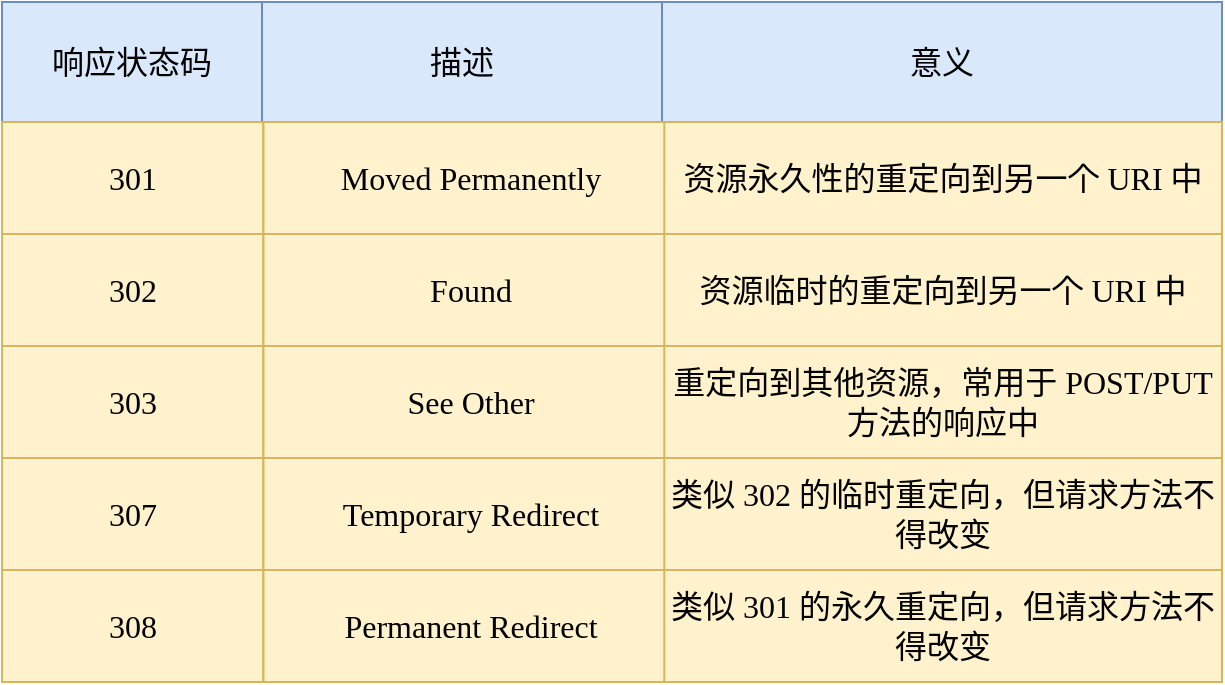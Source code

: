 <mxfile version="14.4.0" type="github">
  <diagram id="Aa-ynSinehAqvtTTWTuL" name="第 1 页">
    <mxGraphModel dx="830" dy="541" grid="1" gridSize="10" guides="1" tooltips="1" connect="1" arrows="1" fold="1" page="1" pageScale="1" pageWidth="827" pageHeight="1169" math="0" shadow="0">
      <root>
        <mxCell id="0" />
        <mxCell id="1" parent="0" />
        <mxCell id="v3veHn6MYHzDtGuoauzr-1" value="响应状态码" style="rounded=0;whiteSpace=wrap;fontSize=16;fontFamily=Times New Roman;html=1;fillColor=#dae8fc;strokeColor=#6c8ebf;" vertex="1" parent="1">
          <mxGeometry x="110" y="110" width="130" height="60" as="geometry" />
        </mxCell>
        <mxCell id="v3veHn6MYHzDtGuoauzr-2" value="描述" style="rounded=0;whiteSpace=wrap;fontSize=16;fontFamily=Times New Roman;html=1;fillColor=#dae8fc;strokeColor=#6c8ebf;" vertex="1" parent="1">
          <mxGeometry x="240" y="110" width="200" height="60" as="geometry" />
        </mxCell>
        <mxCell id="v3veHn6MYHzDtGuoauzr-3" value="意义" style="rounded=0;whiteSpace=wrap;fontSize=16;fontFamily=Times New Roman;html=1;fillColor=#dae8fc;strokeColor=#6c8ebf;" vertex="1" parent="1">
          <mxGeometry x="440" y="110" width="280" height="60" as="geometry" />
        </mxCell>
        <mxCell id="v3veHn6MYHzDtGuoauzr-20" value="" style="group" vertex="1" connectable="0" parent="1">
          <mxGeometry x="110" y="170" width="610" height="280" as="geometry" />
        </mxCell>
        <mxCell id="v3veHn6MYHzDtGuoauzr-4" value="301" style="rounded=0;whiteSpace=wrap;fontSize=16;fontFamily=Times New Roman;html=1;fillColor=#fff2cc;strokeColor=#d6b656;" vertex="1" parent="v3veHn6MYHzDtGuoauzr-20">
          <mxGeometry width="130.714" height="56.0" as="geometry" />
        </mxCell>
        <mxCell id="v3veHn6MYHzDtGuoauzr-6" value="302" style="rounded=0;whiteSpace=wrap;fontSize=16;fontFamily=Times New Roman;html=1;fillColor=#fff2cc;strokeColor=#d6b656;" vertex="1" parent="v3veHn6MYHzDtGuoauzr-20">
          <mxGeometry y="56.0" width="130.714" height="56.0" as="geometry" />
        </mxCell>
        <mxCell id="v3veHn6MYHzDtGuoauzr-7" value="303" style="rounded=0;whiteSpace=wrap;fontSize=16;fontFamily=Times New Roman;html=1;fillColor=#fff2cc;strokeColor=#d6b656;" vertex="1" parent="v3veHn6MYHzDtGuoauzr-20">
          <mxGeometry y="112.0" width="130.714" height="56.0" as="geometry" />
        </mxCell>
        <mxCell id="v3veHn6MYHzDtGuoauzr-8" value="307" style="rounded=0;whiteSpace=wrap;fontSize=16;fontFamily=Times New Roman;html=1;fillColor=#fff2cc;strokeColor=#d6b656;" vertex="1" parent="v3veHn6MYHzDtGuoauzr-20">
          <mxGeometry y="168" width="130.714" height="56.0" as="geometry" />
        </mxCell>
        <mxCell id="v3veHn6MYHzDtGuoauzr-9" value="308" style="rounded=0;whiteSpace=wrap;fontSize=16;fontFamily=Times New Roman;html=1;fillColor=#fff2cc;strokeColor=#d6b656;" vertex="1" parent="v3veHn6MYHzDtGuoauzr-20">
          <mxGeometry y="224.0" width="130.714" height="56.0" as="geometry" />
        </mxCell>
        <mxCell id="v3veHn6MYHzDtGuoauzr-10" value="Moved Permanently" style="rounded=0;whiteSpace=wrap;fontSize=16;fontFamily=Times New Roman;html=1;fillColor=#fff2cc;strokeColor=#d6b656;" vertex="1" parent="v3veHn6MYHzDtGuoauzr-20">
          <mxGeometry x="130.714" width="206.964" height="56.0" as="geometry" />
        </mxCell>
        <mxCell id="v3veHn6MYHzDtGuoauzr-11" value="Found" style="rounded=0;whiteSpace=wrap;fontSize=16;fontFamily=Times New Roman;html=1;fillColor=#fff2cc;strokeColor=#d6b656;" vertex="1" parent="v3veHn6MYHzDtGuoauzr-20">
          <mxGeometry x="130.714" y="56.0" width="206.964" height="56.0" as="geometry" />
        </mxCell>
        <mxCell id="v3veHn6MYHzDtGuoauzr-12" value="See Other" style="rounded=0;whiteSpace=wrap;fontSize=16;fontFamily=Times New Roman;html=1;fillColor=#fff2cc;strokeColor=#d6b656;" vertex="1" parent="v3veHn6MYHzDtGuoauzr-20">
          <mxGeometry x="130.714" y="112.0" width="206.964" height="56.0" as="geometry" />
        </mxCell>
        <mxCell id="v3veHn6MYHzDtGuoauzr-13" value="Temporary Redirect" style="rounded=0;whiteSpace=wrap;fontSize=16;fontFamily=Times New Roman;html=1;fillColor=#fff2cc;strokeColor=#d6b656;" vertex="1" parent="v3veHn6MYHzDtGuoauzr-20">
          <mxGeometry x="130.714" y="168" width="206.964" height="56.0" as="geometry" />
        </mxCell>
        <mxCell id="v3veHn6MYHzDtGuoauzr-14" value="Permanent Redirect" style="rounded=0;whiteSpace=wrap;fontSize=16;fontFamily=Times New Roman;fontStyle=0;html=1;fillColor=#fff2cc;strokeColor=#d6b656;" vertex="1" parent="v3veHn6MYHzDtGuoauzr-20">
          <mxGeometry x="130.714" y="224.0" width="206.964" height="56.0" as="geometry" />
        </mxCell>
        <mxCell id="v3veHn6MYHzDtGuoauzr-15" value="资源永久性的重定向到另一个 URI 中" style="rounded=0;whiteSpace=wrap;fontSize=16;fontFamily=Times New Roman;html=1;fillColor=#fff2cc;strokeColor=#d6b656;" vertex="1" parent="v3veHn6MYHzDtGuoauzr-20">
          <mxGeometry x="331.143" width="278.857" height="56.0" as="geometry" />
        </mxCell>
        <mxCell id="v3veHn6MYHzDtGuoauzr-16" value="资源临时的重定向到另一个 URI 中" style="rounded=0;whiteSpace=wrap;fontSize=16;fontFamily=Times New Roman;html=1;fillColor=#fff2cc;strokeColor=#d6b656;" vertex="1" parent="v3veHn6MYHzDtGuoauzr-20">
          <mxGeometry x="331.143" y="56.0" width="278.857" height="56.0" as="geometry" />
        </mxCell>
        <mxCell id="v3veHn6MYHzDtGuoauzr-17" value="重定向到其他资源，常用于 POST/PUT 方法的响应中" style="rounded=0;whiteSpace=wrap;fontSize=16;fontFamily=Times New Roman;html=1;fillColor=#fff2cc;strokeColor=#d6b656;" vertex="1" parent="v3veHn6MYHzDtGuoauzr-20">
          <mxGeometry x="331.143" y="112.0" width="278.857" height="56.0" as="geometry" />
        </mxCell>
        <mxCell id="v3veHn6MYHzDtGuoauzr-18" value="类似 302 的临时重定向，但请求方法不得改变" style="rounded=0;whiteSpace=wrap;fontSize=16;fontFamily=Times New Roman;html=1;fillColor=#fff2cc;strokeColor=#d6b656;" vertex="1" parent="v3veHn6MYHzDtGuoauzr-20">
          <mxGeometry x="331.143" y="168" width="278.857" height="56.0" as="geometry" />
        </mxCell>
        <mxCell id="v3veHn6MYHzDtGuoauzr-19" value="类似 301 的永久重定向，但请求方法不得改变" style="rounded=0;whiteSpace=wrap;fontSize=16;fontFamily=Times New Roman;html=1;fillColor=#fff2cc;strokeColor=#d6b656;" vertex="1" parent="v3veHn6MYHzDtGuoauzr-20">
          <mxGeometry x="331.143" y="224.0" width="278.857" height="56.0" as="geometry" />
        </mxCell>
      </root>
    </mxGraphModel>
  </diagram>
</mxfile>
